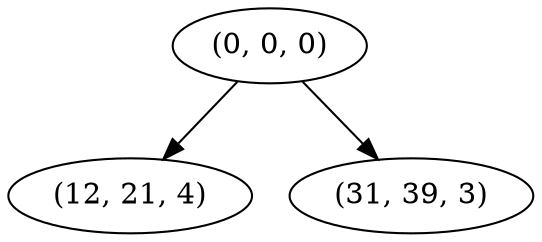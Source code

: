 digraph tree {
    "(0, 0, 0)";
    "(12, 21, 4)";
    "(31, 39, 3)";
    "(0, 0, 0)" -> "(12, 21, 4)";
    "(0, 0, 0)" -> "(31, 39, 3)";
}
